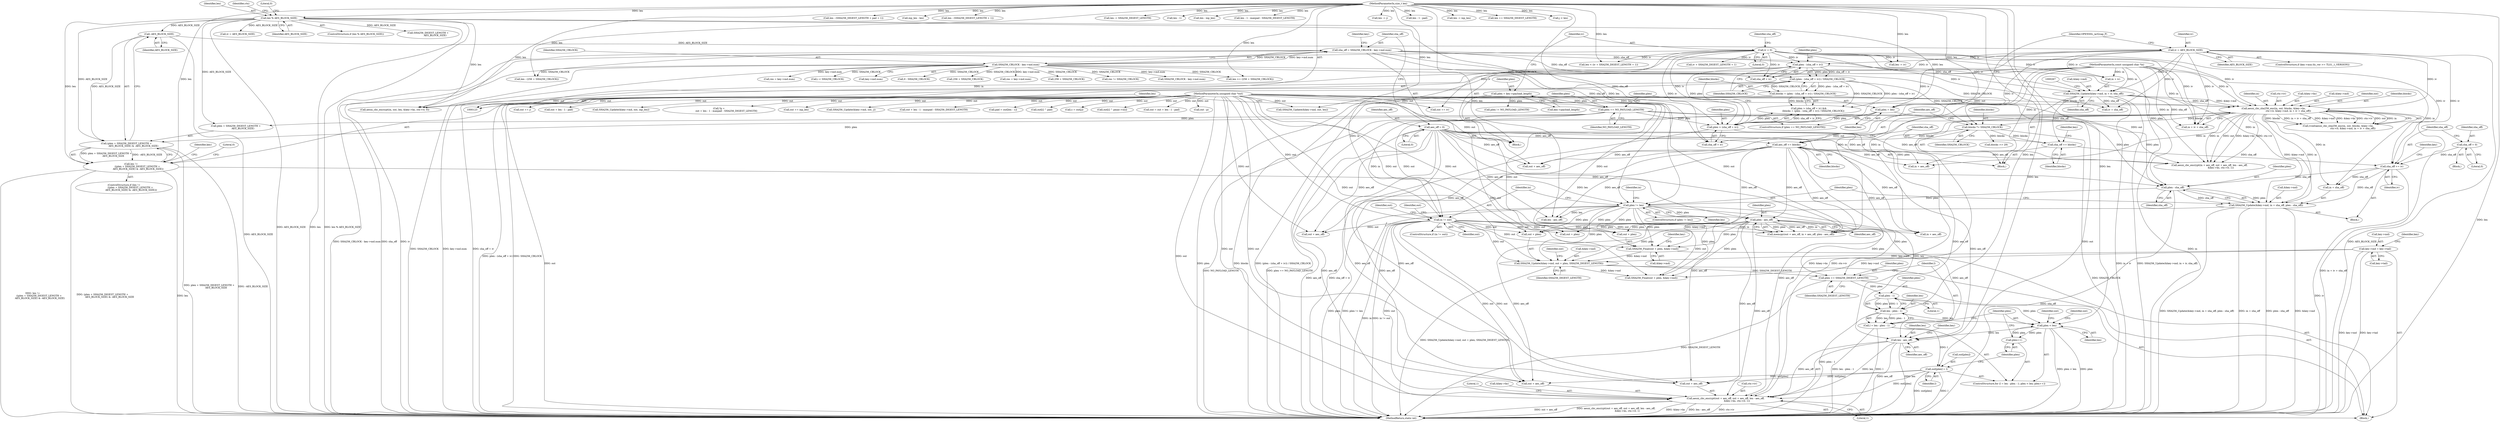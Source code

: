 digraph "0_openssl_68595c0c2886e7942a14f98c17a55a88afb6c292_0@API" {
"1000422" [label="(Call,aesni_cbc_encrypt(out + aes_off, out + aes_off, len - aes_off,\n                              &key->ks, ctx->iv, 1))"];
"1000417" [label="(Call,out[plen] = l)"];
"1000405" [label="(Call,l = len - plen - 1)"];
"1000407" [label="(Call,len - plen - 1)"];
"1000351" [label="(Call,plen != len)"];
"1000347" [label="(Call,plen - sha_off)"];
"1000250" [label="(Call,plen - (sha_off + iv))"];
"1000242" [label="(Call,plen > (sha_off + iv))"];
"1000183" [label="(Call,plen = len)"];
"1000169" [label="(Call,len % AES_BLOCK_SIZE)"];
"1000127" [label="(MethodParameterIn,size_t len)"];
"1000180" [label="(Call,plen == NO_PAYLOAD_LENGTH)"];
"1000136" [label="(Call,plen = key->payload_length)"];
"1000154" [label="(Call,sha_off = SHA256_CBLOCK - key->md.num)"];
"1000156" [label="(Call,SHA256_CBLOCK - key->md.num)"];
"1000209" [label="(Call,iv = AES_BLOCK_SIZE)"];
"1000196" [label="(Call,-AES_BLOCK_SIZE)"];
"1000142" [label="(Call,iv = 0)"];
"1000336" [label="(Call,sha_off += iv)"];
"1000333" [label="(Call,sha_off = 0)"];
"1000294" [label="(Call,sha_off += blocks)"];
"1000288" [label="(Call,blocks *= SHA256_CBLOCK)"];
"1000249" [label="(Call,(plen - (sha_off + iv)) / SHA256_CBLOCK)"];
"1000268" [label="(Call,aesni_cbc_sha256_enc(in, out, blocks, &key->ks,\n                                       ctx->iv, &key->md, in + iv + sha_off))"];
"1000126" [label="(MethodParameterIn,const unsigned char *in)"];
"1000125" [label="(MethodParameterIn,unsigned char *out)"];
"1000247" [label="(Call,blocks = (plen - (sha_off + iv)) / SHA256_CBLOCK)"];
"1000257" [label="(Call,SHA256_Update(&key->md, in + iv, sha_off))"];
"1000188" [label="(Call,len !=\n                 ((plen + SHA256_DIGEST_LENGTH +\n                   AES_BLOCK_SIZE) & -AES_BLOCK_SIZE))"];
"1000190" [label="(Call,(plen + SHA256_DIGEST_LENGTH +\n                   AES_BLOCK_SIZE) & -AES_BLOCK_SIZE)"];
"1000409" [label="(Call,plen - 1)"];
"1000401" [label="(Call,plen += SHA256_DIGEST_LENGTH)"];
"1000384" [label="(Call,SHA256_Update(&key->md, out + plen, SHA256_DIGEST_LENGTH))"];
"1000369" [label="(Call,SHA256_Final(out + plen, &key->md))"];
"1000356" [label="(Call,in != out)"];
"1000366" [label="(Call,plen - aes_off)"];
"1000291" [label="(Call,aes_off += blocks)"];
"1000150" [label="(Call,aes_off = 0)"];
"1000339" [label="(Call,SHA256_Update(&key->md, in + sha_off, plen - sha_off))"];
"1000377" [label="(Call,key->md = key->tail)"];
"1000429" [label="(Call,len - aes_off)"];
"1000412" [label="(Call,plen < len)"];
"1000415" [label="(Call,plen++)"];
"1000410" [label="(Identifier,plen)"];
"1000691" [label="(Call,len >= (256 + SHA256_CBLOCK))"];
"1000188" [label="(Call,len !=\n                 ((plen + SHA256_DIGEST_LENGTH +\n                   AES_BLOCK_SIZE) & -AES_BLOCK_SIZE))"];
"1000421" [label="(Identifier,l)"];
"1000393" [label="(Call,SHA256_Final(out + plen, &key->md))"];
"1000354" [label="(Block,)"];
"1000724" [label="(Call,out += j)"];
"1000303" [label="(Call,blocks >> 29)"];
"1000439" [label="(Literal,1)"];
"1000183" [label="(Call,plen = len)"];
"1000266" [label="(Call,(void)aesni_cbc_sha256_enc(in, out, blocks, &key->ks,\n                                       ctx->iv, &key->md, in + iv + sha_off))"];
"1000373" [label="(Call,&key->md)"];
"1000262" [label="(Call,in + iv)"];
"1000371" [label="(Identifier,out)"];
"1000693" [label="(Call,256 + SHA256_CBLOCK)"];
"1000205" [label="(Identifier,key)"];
"1000381" [label="(Call,key->tail)"];
"1000291" [label="(Call,aes_off += blocks)"];
"1000347" [label="(Call,plen - sha_off)"];
"1000634" [label="(Call,len - (SHA256_DIGEST_LENGTH + pad + 1))"];
"1000125" [label="(MethodParameterIn,unsigned char *out)"];
"1000285" [label="(Call,iv + sha_off)"];
"1000369" [label="(Call,SHA256_Final(out + plen, &key->md))"];
"1000443" [label="(Call,in + aes_off)"];
"1000199" [label="(Literal,0)"];
"1000446" [label="(Call,out + aes_off)"];
"1001943" [label="(Literal,1)"];
"1000426" [label="(Call,out + aes_off)"];
"1000257" [label="(Call,SHA256_Update(&key->md, in + iv, sha_off))"];
"1000646" [label="(Call,inp_len - len)"];
"1000432" [label="(Call,&key->ks)"];
"1000300" [label="(Identifier,key)"];
"1000270" [label="(Identifier,out)"];
"1001887" [label="(Call,out + len - 1 - pad)"];
"1000128" [label="(Block,)"];
"1000595" [label="(Call,len - (SHA256_DIGEST_LENGTH + 1))"];
"1000350" [label="(ControlStructure,if (plen != len))"];
"1000363" [label="(Call,in + aes_off)"];
"1000290" [label="(Identifier,SHA256_CBLOCK)"];
"1000271" [label="(Identifier,blocks)"];
"1000211" [label="(Identifier,AES_BLOCK_SIZE)"];
"1000256" [label="(Block,)"];
"1000407" [label="(Call,len - plen - 1)"];
"1000413" [label="(Identifier,plen)"];
"1000143" [label="(Identifier,iv)"];
"1000250" [label="(Call,plen - (sha_off + iv))"];
"1000406" [label="(Identifier,l)"];
"1000431" [label="(Identifier,aes_off)"];
"1000565" [label="(Call,iv + SHA256_DIGEST_LENGTH + 1)"];
"1000352" [label="(Identifier,plen)"];
"1000356" [label="(Call,in != out)"];
"1000355" [label="(ControlStructure,if (in != out))"];
"1000573" [label="(Call,SHA256_Update(&key->md, out, inp_len))"];
"1000293" [label="(Identifier,blocks)"];
"1000563" [label="(Call,len < (iv + SHA256_DIGEST_LENGTH + 1))"];
"1000258" [label="(Call,&key->md)"];
"1000368" [label="(Identifier,aes_off)"];
"1000687" [label="(Call,len -= SHA256_DIGEST_LENGTH)"];
"1000412" [label="(Call,plen < len)"];
"1000180" [label="(Call,plen == NO_PAYLOAD_LENGTH)"];
"1000292" [label="(Identifier,aes_off)"];
"1000127" [label="(MethodParameterIn,size_t len)"];
"1000269" [label="(Identifier,in)"];
"1000241" [label="(Call,plen > (sha_off + iv) &&\n            (blocks = (plen - (sha_off + iv)) / SHA256_CBLOCK))"];
"1000534" [label="(Call,iv = AES_BLOCK_SIZE)"];
"1000415" [label="(Call,plen++)"];
"1000590" [label="(Call,len - 1)"];
"1000377" [label="(Call,key->md = key->tail)"];
"1000151" [label="(Identifier,aes_off)"];
"1000255" [label="(Identifier,SHA256_CBLOCK)"];
"1000335" [label="(Literal,0)"];
"1000404" [label="(ControlStructure,for (l = len - plen - 1; plen < len; plen++))"];
"1000333" [label="(Call,sha_off = 0)"];
"1000359" [label="(Call,memcpy(out + aes_off, in + aes_off, plen - aes_off))"];
"1000419" [label="(Identifier,out)"];
"1000348" [label="(Identifier,plen)"];
"1000384" [label="(Call,SHA256_Update(&key->md, out + plen, SHA256_DIGEST_LENGTH))"];
"1000493" [label="(Call,plen != NO_PAYLOAD_LENGTH)"];
"1000710" [label="(Call,SHA256_CBLOCK - key->md.num)"];
"1000289" [label="(Identifier,blocks)"];
"1000181" [label="(Identifier,plen)"];
"1000387" [label="(Identifier,key)"];
"1000185" [label="(Identifier,len)"];
"1000249" [label="(Call,(plen - (sha_off + iv)) / SHA256_CBLOCK)"];
"1000137" [label="(Identifier,plen)"];
"1000370" [label="(Call,out + plen)"];
"1001663" [label="(Call,len - inp_len)"];
"1000276" [label="(Call,ctx->iv)"];
"1000429" [label="(Call,len - aes_off)"];
"1001739" [label="(Call,len - 1 - maxpad - SHA256_DIGEST_LENGTH)"];
"1000294" [label="(Call,sha_off += blocks)"];
"1000165" [label="(Identifier,key)"];
"1000171" [label="(Identifier,AES_BLOCK_SIZE)"];
"1001735" [label="(Call,*p =\n                    out + len - 1 - maxpad - SHA256_DIGEST_LENGTH)"];
"1000395" [label="(Identifier,out)"];
"1000366" [label="(Call,plen - aes_off)"];
"1000580" [label="(Call,out += iv)"];
"1000361" [label="(Identifier,out)"];
"1000417" [label="(Call,out[plen] = l)"];
"1000394" [label="(Call,out + plen)"];
"1000342" [label="(Identifier,key)"];
"1000243" [label="(Identifier,plen)"];
"1000288" [label="(Call,blocks *= SHA256_CBLOCK)"];
"1001727" [label="(Call,out += inp_len)"];
"1000147" [label="(Identifier,sha_off)"];
"1000216" [label="(Identifier,OPENSSL_ia32cap_P)"];
"1000242" [label="(Call,plen > (sha_off + iv))"];
"1000244" [label="(Call,sha_off + iv)"];
"1000401" [label="(Call,plen += SHA256_DIGEST_LENGTH)"];
"1000168" [label="(ControlStructure,if (len % AES_BLOCK_SIZE))"];
"1000583" [label="(Call,len -= iv)"];
"1000853" [label="(Call,res = key->md.num)"];
"1000402" [label="(Identifier,plen)"];
"1000430" [label="(Identifier,len)"];
"1000349" [label="(Identifier,sha_off)"];
"1000423" [label="(Call,out + aes_off)"];
"1000411" [label="(Literal,1)"];
"1000444" [label="(Identifier,in)"];
"1000248" [label="(Identifier,blocks)"];
"1000170" [label="(Identifier,len)"];
"1000190" [label="(Call,(plen + SHA256_DIGEST_LENGTH +\n                   AES_BLOCK_SIZE) & -AES_BLOCK_SIZE)"];
"1001099" [label="(Call,i < SHA256_CBLOCK)"];
"1000158" [label="(Call,key->md.num)"];
"1001935" [label="(Call,SHA256_Update(&key->md, out, len))"];
"1000144" [label="(Literal,0)"];
"1000353" [label="(Identifier,len)"];
"1000449" [label="(Call,len - aes_off)"];
"1000193" [label="(Call,SHA256_DIGEST_LENGTH +\n                   AES_BLOCK_SIZE)"];
"1000416" [label="(Identifier,plen)"];
"1000178" [label="(Block,)"];
"1000389" [label="(Call,out + plen)"];
"1000727" [label="(Call,len -= j)"];
"1000705" [label="(Call,0 - SHA256_CBLOCK)"];
"1000138" [label="(Call,key->payload_length)"];
"1000272" [label="(Call,&key->ks)"];
"1000142" [label="(Call,iv = 0)"];
"1000717" [label="(Call,SHA256_Update(&key->md, out, j))"];
"1000340" [label="(Call,&key->md)"];
"1000379" [label="(Identifier,key)"];
"1000295" [label="(Identifier,sha_off)"];
"1001737" [label="(Call,out + len - 1 - maxpad - SHA256_DIGEST_LENGTH)"];
"1000169" [label="(Call,len % AES_BLOCK_SIZE)"];
"1000251" [label="(Identifier,plen)"];
"1000360" [label="(Call,out + aes_off)"];
"1000702" [label="(Call,256 + SHA256_CBLOCK)"];
"1000700" [label="(Call,len - (256 + SHA256_CBLOCK))"];
"1000408" [label="(Identifier,len)"];
"1000176" [label="(Identifier,ctx)"];
"1001889" [label="(Call,len - 1 - pad)"];
"1000918" [label="(Call,res != SHA256_CBLOCK)"];
"1000586" [label="(Call,pad = out[len - 1])"];
"1001944" [label="(MethodReturn,static int)"];
"1000210" [label="(Identifier,iv)"];
"1000283" [label="(Call,in + iv + sha_off)"];
"1001909" [label="(Call,out[i] ^ pad)"];
"1001730" [label="(Call,len -= inp_len)"];
"1001625" [label="(Call,res = key->md.num)"];
"1000150" [label="(Call,aes_off = 0)"];
"1001622" [label="(Call,len += SHA256_DIGEST_LENGTH)"];
"1000201" [label="(ControlStructure,if (key->aux.tls_ver >= TLS1_1_VERSION))"];
"1000268" [label="(Call,aesni_cbc_sha256_enc(in, out, blocks, &key->ks,\n                                       ctx->iv, &key->md, in + iv + sha_off))"];
"1000296" [label="(Identifier,blocks)"];
"1000265" [label="(Identifier,sha_off)"];
"1000357" [label="(Identifier,in)"];
"1000197" [label="(Identifier,AES_BLOCK_SIZE)"];
"1000870" [label="(Call,c = out[j])"];
"1000209" [label="(Call,iv = AES_BLOCK_SIZE)"];
"1000157" [label="(Identifier,SHA256_CBLOCK)"];
"1000442" [label="(Call,aesni_cbc_encrypt(in + aes_off, out + aes_off, len - aes_off,\n                              &key->ks, ctx->iv, 1))"];
"1000358" [label="(Identifier,out)"];
"1000414" [label="(Identifier,len)"];
"1000337" [label="(Identifier,sha_off)"];
"1000334" [label="(Identifier,sha_off)"];
"1000136" [label="(Call,plen = key->payload_length)"];
"1000863" [label="(Call,j < len)"];
"1000155" [label="(Identifier,sha_off)"];
"1000385" [label="(Call,&key->md)"];
"1000252" [label="(Call,sha_off + iv)"];
"1000187" [label="(ControlStructure,if (len !=\n                 ((plen + SHA256_DIGEST_LENGTH +\n                   AES_BLOCK_SIZE) & -AES_BLOCK_SIZE)))"];
"1000422" [label="(Call,aesni_cbc_encrypt(out + aes_off, out + aes_off, len - aes_off,\n                              &key->ks, ctx->iv, 1))"];
"1000126" [label="(MethodParameterIn,const unsigned char *in)"];
"1000378" [label="(Call,key->md)"];
"1000367" [label="(Identifier,plen)"];
"1000184" [label="(Identifier,plen)"];
"1000553" [label="(Call,out[i] ^ pmac->c[i])"];
"1000344" [label="(Call,in + sha_off)"];
"1000480" [label="(Call,aesni_cbc_encrypt(in, out, len, &key->ks, ctx->iv, 0))"];
"1000403" [label="(Identifier,SHA256_DIGEST_LENGTH)"];
"1000336" [label="(Call,sha_off += iv)"];
"1000196" [label="(Call,-AES_BLOCK_SIZE)"];
"1001885" [label="(Call,out = out + len - 1 - pad)"];
"1000152" [label="(Literal,0)"];
"1000418" [label="(Call,out[plen])"];
"1000189" [label="(Identifier,len)"];
"1000409" [label="(Call,plen - 1)"];
"1001749" [label="(Call,out - p)"];
"1000405" [label="(Call,l = len - plen - 1)"];
"1000247" [label="(Call,blocks = (plen - (sha_off + iv)) / SHA256_CBLOCK)"];
"1000173" [label="(Literal,0)"];
"1000182" [label="(Identifier,NO_PAYLOAD_LENGTH)"];
"1000156" [label="(Call,SHA256_CBLOCK - key->md.num)"];
"1000332" [label="(Block,)"];
"1000279" [label="(Call,&key->md)"];
"1000392" [label="(Identifier,SHA256_DIGEST_LENGTH)"];
"1000436" [label="(Call,ctx->iv)"];
"1000179" [label="(ControlStructure,if (plen == NO_PAYLOAD_LENGTH))"];
"1000191" [label="(Call,plen + SHA256_DIGEST_LENGTH +\n                   AES_BLOCK_SIZE)"];
"1000424" [label="(Identifier,out)"];
"1000339" [label="(Call,SHA256_Update(&key->md, in + sha_off, plen - sha_off))"];
"1000338" [label="(Identifier,iv)"];
"1000434" [label="(Identifier,key)"];
"1000154" [label="(Call,sha_off = SHA256_CBLOCK - key->md.num)"];
"1000351" [label="(Call,plen != len)"];
"1000422" -> "1000354"  [label="AST: "];
"1000422" -> "1000439"  [label="CFG: "];
"1000423" -> "1000422"  [label="AST: "];
"1000426" -> "1000422"  [label="AST: "];
"1000429" -> "1000422"  [label="AST: "];
"1000432" -> "1000422"  [label="AST: "];
"1000436" -> "1000422"  [label="AST: "];
"1000439" -> "1000422"  [label="AST: "];
"1001943" -> "1000422"  [label="CFG: "];
"1000422" -> "1001944"  [label="DDG: ctx->iv"];
"1000422" -> "1001944"  [label="DDG: out + aes_off"];
"1000422" -> "1001944"  [label="DDG: aesni_cbc_encrypt(out + aes_off, out + aes_off, len - aes_off,\n                              &key->ks, ctx->iv, 1)"];
"1000422" -> "1001944"  [label="DDG: &key->ks"];
"1000422" -> "1001944"  [label="DDG: len - aes_off"];
"1000417" -> "1000422"  [label="DDG: out[plen]"];
"1000125" -> "1000422"  [label="DDG: out"];
"1000356" -> "1000422"  [label="DDG: out"];
"1000291" -> "1000422"  [label="DDG: aes_off"];
"1000150" -> "1000422"  [label="DDG: aes_off"];
"1000366" -> "1000422"  [label="DDG: aes_off"];
"1000429" -> "1000422"  [label="DDG: len"];
"1000429" -> "1000422"  [label="DDG: aes_off"];
"1000268" -> "1000422"  [label="DDG: &key->ks"];
"1000268" -> "1000422"  [label="DDG: ctx->iv"];
"1000417" -> "1000404"  [label="AST: "];
"1000417" -> "1000421"  [label="CFG: "];
"1000418" -> "1000417"  [label="AST: "];
"1000421" -> "1000417"  [label="AST: "];
"1000416" -> "1000417"  [label="CFG: "];
"1000417" -> "1001944"  [label="DDG: out[plen]"];
"1000417" -> "1001944"  [label="DDG: l"];
"1000405" -> "1000417"  [label="DDG: l"];
"1000125" -> "1000417"  [label="DDG: out"];
"1000417" -> "1000423"  [label="DDG: out[plen]"];
"1000417" -> "1000426"  [label="DDG: out[plen]"];
"1000405" -> "1000404"  [label="AST: "];
"1000405" -> "1000407"  [label="CFG: "];
"1000406" -> "1000405"  [label="AST: "];
"1000407" -> "1000405"  [label="AST: "];
"1000413" -> "1000405"  [label="CFG: "];
"1000405" -> "1001944"  [label="DDG: len - plen - 1"];
"1000405" -> "1001944"  [label="DDG: l"];
"1000407" -> "1000405"  [label="DDG: len"];
"1000407" -> "1000405"  [label="DDG: plen - 1"];
"1000407" -> "1000409"  [label="CFG: "];
"1000408" -> "1000407"  [label="AST: "];
"1000409" -> "1000407"  [label="AST: "];
"1000407" -> "1001944"  [label="DDG: plen - 1"];
"1000351" -> "1000407"  [label="DDG: len"];
"1000127" -> "1000407"  [label="DDG: len"];
"1000409" -> "1000407"  [label="DDG: plen"];
"1000409" -> "1000407"  [label="DDG: 1"];
"1000407" -> "1000412"  [label="DDG: len"];
"1000351" -> "1000350"  [label="AST: "];
"1000351" -> "1000353"  [label="CFG: "];
"1000352" -> "1000351"  [label="AST: "];
"1000353" -> "1000351"  [label="AST: "];
"1000357" -> "1000351"  [label="CFG: "];
"1000444" -> "1000351"  [label="CFG: "];
"1000351" -> "1001944"  [label="DDG: plen != len"];
"1000351" -> "1001944"  [label="DDG: plen"];
"1000347" -> "1000351"  [label="DDG: plen"];
"1000188" -> "1000351"  [label="DDG: len"];
"1000127" -> "1000351"  [label="DDG: len"];
"1000169" -> "1000351"  [label="DDG: len"];
"1000351" -> "1000366"  [label="DDG: plen"];
"1000351" -> "1000369"  [label="DDG: plen"];
"1000351" -> "1000370"  [label="DDG: plen"];
"1000351" -> "1000384"  [label="DDG: plen"];
"1000351" -> "1000389"  [label="DDG: plen"];
"1000351" -> "1000393"  [label="DDG: plen"];
"1000351" -> "1000394"  [label="DDG: plen"];
"1000351" -> "1000401"  [label="DDG: plen"];
"1000351" -> "1000449"  [label="DDG: len"];
"1000347" -> "1000339"  [label="AST: "];
"1000347" -> "1000349"  [label="CFG: "];
"1000348" -> "1000347"  [label="AST: "];
"1000349" -> "1000347"  [label="AST: "];
"1000339" -> "1000347"  [label="CFG: "];
"1000347" -> "1001944"  [label="DDG: sha_off"];
"1000347" -> "1000339"  [label="DDG: plen"];
"1000347" -> "1000339"  [label="DDG: sha_off"];
"1000250" -> "1000347"  [label="DDG: plen"];
"1000183" -> "1000347"  [label="DDG: plen"];
"1000242" -> "1000347"  [label="DDG: plen"];
"1000180" -> "1000347"  [label="DDG: plen"];
"1000336" -> "1000347"  [label="DDG: sha_off"];
"1000250" -> "1000249"  [label="AST: "];
"1000250" -> "1000252"  [label="CFG: "];
"1000251" -> "1000250"  [label="AST: "];
"1000252" -> "1000250"  [label="AST: "];
"1000255" -> "1000250"  [label="CFG: "];
"1000250" -> "1001944"  [label="DDG: sha_off + iv"];
"1000250" -> "1000249"  [label="DDG: plen"];
"1000250" -> "1000249"  [label="DDG: sha_off + iv"];
"1000242" -> "1000250"  [label="DDG: plen"];
"1000154" -> "1000250"  [label="DDG: sha_off"];
"1000209" -> "1000250"  [label="DDG: iv"];
"1000142" -> "1000250"  [label="DDG: iv"];
"1000242" -> "1000241"  [label="AST: "];
"1000242" -> "1000244"  [label="CFG: "];
"1000243" -> "1000242"  [label="AST: "];
"1000244" -> "1000242"  [label="AST: "];
"1000248" -> "1000242"  [label="CFG: "];
"1000241" -> "1000242"  [label="CFG: "];
"1000242" -> "1001944"  [label="DDG: sha_off + iv"];
"1000242" -> "1000241"  [label="DDG: plen"];
"1000242" -> "1000241"  [label="DDG: sha_off + iv"];
"1000183" -> "1000242"  [label="DDG: plen"];
"1000180" -> "1000242"  [label="DDG: plen"];
"1000154" -> "1000242"  [label="DDG: sha_off"];
"1000209" -> "1000242"  [label="DDG: iv"];
"1000142" -> "1000242"  [label="DDG: iv"];
"1000183" -> "1000179"  [label="AST: "];
"1000183" -> "1000185"  [label="CFG: "];
"1000184" -> "1000183"  [label="AST: "];
"1000185" -> "1000183"  [label="AST: "];
"1000216" -> "1000183"  [label="CFG: "];
"1000169" -> "1000183"  [label="DDG: len"];
"1000127" -> "1000183"  [label="DDG: len"];
"1000169" -> "1000168"  [label="AST: "];
"1000169" -> "1000171"  [label="CFG: "];
"1000170" -> "1000169"  [label="AST: "];
"1000171" -> "1000169"  [label="AST: "];
"1000173" -> "1000169"  [label="CFG: "];
"1000176" -> "1000169"  [label="CFG: "];
"1000169" -> "1001944"  [label="DDG: len % AES_BLOCK_SIZE"];
"1000169" -> "1001944"  [label="DDG: AES_BLOCK_SIZE"];
"1000169" -> "1001944"  [label="DDG: len"];
"1000127" -> "1000169"  [label="DDG: len"];
"1000169" -> "1000188"  [label="DDG: len"];
"1000169" -> "1000190"  [label="DDG: AES_BLOCK_SIZE"];
"1000169" -> "1000191"  [label="DDG: AES_BLOCK_SIZE"];
"1000169" -> "1000193"  [label="DDG: AES_BLOCK_SIZE"];
"1000169" -> "1000196"  [label="DDG: AES_BLOCK_SIZE"];
"1000169" -> "1000480"  [label="DDG: len"];
"1000169" -> "1000534"  [label="DDG: AES_BLOCK_SIZE"];
"1000127" -> "1000123"  [label="AST: "];
"1000127" -> "1001944"  [label="DDG: len"];
"1000127" -> "1000188"  [label="DDG: len"];
"1000127" -> "1000412"  [label="DDG: len"];
"1000127" -> "1000429"  [label="DDG: len"];
"1000127" -> "1000449"  [label="DDG: len"];
"1000127" -> "1000480"  [label="DDG: len"];
"1000127" -> "1000563"  [label="DDG: len"];
"1000127" -> "1000583"  [label="DDG: len"];
"1000127" -> "1000590"  [label="DDG: len"];
"1000127" -> "1000595"  [label="DDG: len"];
"1000127" -> "1000634"  [label="DDG: len"];
"1000127" -> "1000646"  [label="DDG: len"];
"1000127" -> "1000687"  [label="DDG: len"];
"1000127" -> "1000691"  [label="DDG: len"];
"1000127" -> "1000700"  [label="DDG: len"];
"1000127" -> "1000727"  [label="DDG: len"];
"1000127" -> "1000863"  [label="DDG: len"];
"1000127" -> "1001622"  [label="DDG: len"];
"1000127" -> "1001663"  [label="DDG: len"];
"1000127" -> "1001730"  [label="DDG: len"];
"1000127" -> "1001739"  [label="DDG: len"];
"1000127" -> "1001889"  [label="DDG: len"];
"1000127" -> "1001935"  [label="DDG: len"];
"1000180" -> "1000179"  [label="AST: "];
"1000180" -> "1000182"  [label="CFG: "];
"1000181" -> "1000180"  [label="AST: "];
"1000182" -> "1000180"  [label="AST: "];
"1000184" -> "1000180"  [label="CFG: "];
"1000189" -> "1000180"  [label="CFG: "];
"1000180" -> "1001944"  [label="DDG: NO_PAYLOAD_LENGTH"];
"1000180" -> "1001944"  [label="DDG: plen == NO_PAYLOAD_LENGTH"];
"1000136" -> "1000180"  [label="DDG: plen"];
"1000180" -> "1000190"  [label="DDG: plen"];
"1000180" -> "1000191"  [label="DDG: plen"];
"1000136" -> "1000128"  [label="AST: "];
"1000136" -> "1000138"  [label="CFG: "];
"1000137" -> "1000136"  [label="AST: "];
"1000138" -> "1000136"  [label="AST: "];
"1000143" -> "1000136"  [label="CFG: "];
"1000136" -> "1001944"  [label="DDG: plen"];
"1000136" -> "1000493"  [label="DDG: plen"];
"1000154" -> "1000128"  [label="AST: "];
"1000154" -> "1000156"  [label="CFG: "];
"1000155" -> "1000154"  [label="AST: "];
"1000156" -> "1000154"  [label="AST: "];
"1000165" -> "1000154"  [label="CFG: "];
"1000154" -> "1001944"  [label="DDG: sha_off"];
"1000154" -> "1001944"  [label="DDG: SHA256_CBLOCK - key->md.num"];
"1000156" -> "1000154"  [label="DDG: SHA256_CBLOCK"];
"1000156" -> "1000154"  [label="DDG: key->md.num"];
"1000154" -> "1000244"  [label="DDG: sha_off"];
"1000154" -> "1000252"  [label="DDG: sha_off"];
"1000154" -> "1000257"  [label="DDG: sha_off"];
"1000156" -> "1000158"  [label="CFG: "];
"1000157" -> "1000156"  [label="AST: "];
"1000158" -> "1000156"  [label="AST: "];
"1000156" -> "1001944"  [label="DDG: SHA256_CBLOCK"];
"1000156" -> "1001944"  [label="DDG: key->md.num"];
"1000156" -> "1000249"  [label="DDG: SHA256_CBLOCK"];
"1000156" -> "1000288"  [label="DDG: SHA256_CBLOCK"];
"1000156" -> "1000691"  [label="DDG: SHA256_CBLOCK"];
"1000156" -> "1000693"  [label="DDG: SHA256_CBLOCK"];
"1000156" -> "1000700"  [label="DDG: SHA256_CBLOCK"];
"1000156" -> "1000702"  [label="DDG: SHA256_CBLOCK"];
"1000156" -> "1000705"  [label="DDG: SHA256_CBLOCK"];
"1000156" -> "1000710"  [label="DDG: key->md.num"];
"1000156" -> "1000853"  [label="DDG: key->md.num"];
"1000156" -> "1000918"  [label="DDG: SHA256_CBLOCK"];
"1000156" -> "1001099"  [label="DDG: SHA256_CBLOCK"];
"1000156" -> "1001625"  [label="DDG: key->md.num"];
"1000209" -> "1000201"  [label="AST: "];
"1000209" -> "1000211"  [label="CFG: "];
"1000210" -> "1000209"  [label="AST: "];
"1000211" -> "1000209"  [label="AST: "];
"1000216" -> "1000209"  [label="CFG: "];
"1000209" -> "1001944"  [label="DDG: AES_BLOCK_SIZE"];
"1000196" -> "1000209"  [label="DDG: AES_BLOCK_SIZE"];
"1000209" -> "1000244"  [label="DDG: iv"];
"1000209" -> "1000252"  [label="DDG: iv"];
"1000209" -> "1000257"  [label="DDG: iv"];
"1000209" -> "1000262"  [label="DDG: iv"];
"1000209" -> "1000268"  [label="DDG: iv"];
"1000209" -> "1000283"  [label="DDG: iv"];
"1000209" -> "1000285"  [label="DDG: iv"];
"1000209" -> "1000336"  [label="DDG: iv"];
"1000196" -> "1000190"  [label="AST: "];
"1000196" -> "1000197"  [label="CFG: "];
"1000197" -> "1000196"  [label="AST: "];
"1000190" -> "1000196"  [label="CFG: "];
"1000196" -> "1001944"  [label="DDG: AES_BLOCK_SIZE"];
"1000196" -> "1000190"  [label="DDG: AES_BLOCK_SIZE"];
"1000142" -> "1000128"  [label="AST: "];
"1000142" -> "1000144"  [label="CFG: "];
"1000143" -> "1000142"  [label="AST: "];
"1000144" -> "1000142"  [label="AST: "];
"1000147" -> "1000142"  [label="CFG: "];
"1000142" -> "1001944"  [label="DDG: iv"];
"1000142" -> "1000244"  [label="DDG: iv"];
"1000142" -> "1000252"  [label="DDG: iv"];
"1000142" -> "1000257"  [label="DDG: iv"];
"1000142" -> "1000262"  [label="DDG: iv"];
"1000142" -> "1000268"  [label="DDG: iv"];
"1000142" -> "1000283"  [label="DDG: iv"];
"1000142" -> "1000285"  [label="DDG: iv"];
"1000142" -> "1000336"  [label="DDG: iv"];
"1000142" -> "1000563"  [label="DDG: iv"];
"1000142" -> "1000565"  [label="DDG: iv"];
"1000142" -> "1000580"  [label="DDG: iv"];
"1000142" -> "1000583"  [label="DDG: iv"];
"1000336" -> "1000178"  [label="AST: "];
"1000336" -> "1000338"  [label="CFG: "];
"1000337" -> "1000336"  [label="AST: "];
"1000338" -> "1000336"  [label="AST: "];
"1000342" -> "1000336"  [label="CFG: "];
"1000336" -> "1001944"  [label="DDG: iv"];
"1000333" -> "1000336"  [label="DDG: sha_off"];
"1000294" -> "1000336"  [label="DDG: sha_off"];
"1000336" -> "1000339"  [label="DDG: sha_off"];
"1000336" -> "1000344"  [label="DDG: sha_off"];
"1000333" -> "1000332"  [label="AST: "];
"1000333" -> "1000335"  [label="CFG: "];
"1000334" -> "1000333"  [label="AST: "];
"1000335" -> "1000333"  [label="AST: "];
"1000337" -> "1000333"  [label="CFG: "];
"1000294" -> "1000256"  [label="AST: "];
"1000294" -> "1000296"  [label="CFG: "];
"1000295" -> "1000294"  [label="AST: "];
"1000296" -> "1000294"  [label="AST: "];
"1000300" -> "1000294"  [label="CFG: "];
"1000288" -> "1000294"  [label="DDG: blocks"];
"1000257" -> "1000294"  [label="DDG: sha_off"];
"1000288" -> "1000256"  [label="AST: "];
"1000288" -> "1000290"  [label="CFG: "];
"1000289" -> "1000288"  [label="AST: "];
"1000290" -> "1000288"  [label="AST: "];
"1000292" -> "1000288"  [label="CFG: "];
"1000288" -> "1001944"  [label="DDG: SHA256_CBLOCK"];
"1000249" -> "1000288"  [label="DDG: SHA256_CBLOCK"];
"1000268" -> "1000288"  [label="DDG: blocks"];
"1000288" -> "1000291"  [label="DDG: blocks"];
"1000288" -> "1000303"  [label="DDG: blocks"];
"1000249" -> "1000247"  [label="AST: "];
"1000249" -> "1000255"  [label="CFG: "];
"1000255" -> "1000249"  [label="AST: "];
"1000247" -> "1000249"  [label="CFG: "];
"1000249" -> "1001944"  [label="DDG: SHA256_CBLOCK"];
"1000249" -> "1001944"  [label="DDG: plen - (sha_off + iv)"];
"1000249" -> "1000241"  [label="DDG: plen - (sha_off + iv)"];
"1000249" -> "1000241"  [label="DDG: SHA256_CBLOCK"];
"1000249" -> "1000247"  [label="DDG: plen - (sha_off + iv)"];
"1000249" -> "1000247"  [label="DDG: SHA256_CBLOCK"];
"1000268" -> "1000266"  [label="AST: "];
"1000268" -> "1000283"  [label="CFG: "];
"1000269" -> "1000268"  [label="AST: "];
"1000270" -> "1000268"  [label="AST: "];
"1000271" -> "1000268"  [label="AST: "];
"1000272" -> "1000268"  [label="AST: "];
"1000276" -> "1000268"  [label="AST: "];
"1000279" -> "1000268"  [label="AST: "];
"1000283" -> "1000268"  [label="AST: "];
"1000266" -> "1000268"  [label="CFG: "];
"1000268" -> "1001944"  [label="DDG: in + iv + sha_off"];
"1000268" -> "1000266"  [label="DDG: blocks"];
"1000268" -> "1000266"  [label="DDG: in + iv + sha_off"];
"1000268" -> "1000266"  [label="DDG: &key->md"];
"1000268" -> "1000266"  [label="DDG: &key->ks"];
"1000268" -> "1000266"  [label="DDG: ctx->iv"];
"1000268" -> "1000266"  [label="DDG: out"];
"1000268" -> "1000266"  [label="DDG: in"];
"1000126" -> "1000268"  [label="DDG: in"];
"1000125" -> "1000268"  [label="DDG: out"];
"1000247" -> "1000268"  [label="DDG: blocks"];
"1000257" -> "1000268"  [label="DDG: &key->md"];
"1000257" -> "1000268"  [label="DDG: sha_off"];
"1000268" -> "1000339"  [label="DDG: &key->md"];
"1000268" -> "1000339"  [label="DDG: in"];
"1000268" -> "1000344"  [label="DDG: in"];
"1000268" -> "1000356"  [label="DDG: in"];
"1000268" -> "1000356"  [label="DDG: out"];
"1000268" -> "1000442"  [label="DDG: in"];
"1000268" -> "1000442"  [label="DDG: out"];
"1000268" -> "1000442"  [label="DDG: &key->ks"];
"1000268" -> "1000442"  [label="DDG: ctx->iv"];
"1000268" -> "1000443"  [label="DDG: in"];
"1000268" -> "1000446"  [label="DDG: out"];
"1000126" -> "1000123"  [label="AST: "];
"1000126" -> "1001944"  [label="DDG: in"];
"1000126" -> "1000257"  [label="DDG: in"];
"1000126" -> "1000262"  [label="DDG: in"];
"1000126" -> "1000283"  [label="DDG: in"];
"1000126" -> "1000339"  [label="DDG: in"];
"1000126" -> "1000344"  [label="DDG: in"];
"1000126" -> "1000356"  [label="DDG: in"];
"1000126" -> "1000359"  [label="DDG: in"];
"1000126" -> "1000363"  [label="DDG: in"];
"1000126" -> "1000442"  [label="DDG: in"];
"1000126" -> "1000443"  [label="DDG: in"];
"1000126" -> "1000480"  [label="DDG: in"];
"1000125" -> "1000123"  [label="AST: "];
"1000125" -> "1001944"  [label="DDG: out"];
"1000125" -> "1000356"  [label="DDG: out"];
"1000125" -> "1000359"  [label="DDG: out"];
"1000125" -> "1000360"  [label="DDG: out"];
"1000125" -> "1000369"  [label="DDG: out"];
"1000125" -> "1000370"  [label="DDG: out"];
"1000125" -> "1000384"  [label="DDG: out"];
"1000125" -> "1000389"  [label="DDG: out"];
"1000125" -> "1000393"  [label="DDG: out"];
"1000125" -> "1000394"  [label="DDG: out"];
"1000125" -> "1000423"  [label="DDG: out"];
"1000125" -> "1000426"  [label="DDG: out"];
"1000125" -> "1000442"  [label="DDG: out"];
"1000125" -> "1000446"  [label="DDG: out"];
"1000125" -> "1000480"  [label="DDG: out"];
"1000125" -> "1000553"  [label="DDG: out"];
"1000125" -> "1000573"  [label="DDG: out"];
"1000125" -> "1000580"  [label="DDG: out"];
"1000125" -> "1000586"  [label="DDG: out"];
"1000125" -> "1000717"  [label="DDG: out"];
"1000125" -> "1000724"  [label="DDG: out"];
"1000125" -> "1000870"  [label="DDG: out"];
"1000125" -> "1001727"  [label="DDG: out"];
"1000125" -> "1001735"  [label="DDG: out"];
"1000125" -> "1001737"  [label="DDG: out"];
"1000125" -> "1001749"  [label="DDG: out"];
"1000125" -> "1001885"  [label="DDG: out"];
"1000125" -> "1001887"  [label="DDG: out"];
"1000125" -> "1001909"  [label="DDG: out"];
"1000125" -> "1001935"  [label="DDG: out"];
"1000247" -> "1000241"  [label="AST: "];
"1000248" -> "1000247"  [label="AST: "];
"1000241" -> "1000247"  [label="CFG: "];
"1000247" -> "1001944"  [label="DDG: blocks"];
"1000247" -> "1001944"  [label="DDG: (plen - (sha_off + iv)) / SHA256_CBLOCK"];
"1000247" -> "1000241"  [label="DDG: blocks"];
"1000257" -> "1000256"  [label="AST: "];
"1000257" -> "1000265"  [label="CFG: "];
"1000258" -> "1000257"  [label="AST: "];
"1000262" -> "1000257"  [label="AST: "];
"1000265" -> "1000257"  [label="AST: "];
"1000267" -> "1000257"  [label="CFG: "];
"1000257" -> "1001944"  [label="DDG: in + iv"];
"1000257" -> "1001944"  [label="DDG: SHA256_Update(&key->md, in + iv, sha_off)"];
"1000257" -> "1000283"  [label="DDG: sha_off"];
"1000257" -> "1000285"  [label="DDG: sha_off"];
"1000188" -> "1000187"  [label="AST: "];
"1000188" -> "1000190"  [label="CFG: "];
"1000189" -> "1000188"  [label="AST: "];
"1000190" -> "1000188"  [label="AST: "];
"1000199" -> "1000188"  [label="CFG: "];
"1000205" -> "1000188"  [label="CFG: "];
"1000188" -> "1001944"  [label="DDG: len !=\n                 ((plen + SHA256_DIGEST_LENGTH +\n                   AES_BLOCK_SIZE) & -AES_BLOCK_SIZE)"];
"1000188" -> "1001944"  [label="DDG: (plen + SHA256_DIGEST_LENGTH +\n                   AES_BLOCK_SIZE) & -AES_BLOCK_SIZE"];
"1000188" -> "1001944"  [label="DDG: len"];
"1000190" -> "1000188"  [label="DDG: plen + SHA256_DIGEST_LENGTH +\n                   AES_BLOCK_SIZE"];
"1000190" -> "1000188"  [label="DDG: -AES_BLOCK_SIZE"];
"1000191" -> "1000190"  [label="AST: "];
"1000190" -> "1001944"  [label="DDG: plen + SHA256_DIGEST_LENGTH +\n                   AES_BLOCK_SIZE"];
"1000190" -> "1001944"  [label="DDG: -AES_BLOCK_SIZE"];
"1000409" -> "1000411"  [label="CFG: "];
"1000410" -> "1000409"  [label="AST: "];
"1000411" -> "1000409"  [label="AST: "];
"1000401" -> "1000409"  [label="DDG: plen"];
"1000409" -> "1000412"  [label="DDG: plen"];
"1000401" -> "1000354"  [label="AST: "];
"1000401" -> "1000403"  [label="CFG: "];
"1000402" -> "1000401"  [label="AST: "];
"1000403" -> "1000401"  [label="AST: "];
"1000406" -> "1000401"  [label="CFG: "];
"1000401" -> "1001944"  [label="DDG: SHA256_DIGEST_LENGTH"];
"1000384" -> "1000401"  [label="DDG: SHA256_DIGEST_LENGTH"];
"1000366" -> "1000401"  [label="DDG: plen"];
"1000384" -> "1000354"  [label="AST: "];
"1000384" -> "1000392"  [label="CFG: "];
"1000385" -> "1000384"  [label="AST: "];
"1000389" -> "1000384"  [label="AST: "];
"1000392" -> "1000384"  [label="AST: "];
"1000395" -> "1000384"  [label="CFG: "];
"1000384" -> "1001944"  [label="DDG: SHA256_Update(&key->md, out + plen, SHA256_DIGEST_LENGTH)"];
"1000369" -> "1000384"  [label="DDG: &key->md"];
"1000377" -> "1000384"  [label="DDG: key->md"];
"1000356" -> "1000384"  [label="DDG: out"];
"1000366" -> "1000384"  [label="DDG: plen"];
"1000384" -> "1000393"  [label="DDG: &key->md"];
"1000369" -> "1000354"  [label="AST: "];
"1000369" -> "1000373"  [label="CFG: "];
"1000370" -> "1000369"  [label="AST: "];
"1000373" -> "1000369"  [label="AST: "];
"1000379" -> "1000369"  [label="CFG: "];
"1000356" -> "1000369"  [label="DDG: out"];
"1000366" -> "1000369"  [label="DDG: plen"];
"1000339" -> "1000369"  [label="DDG: &key->md"];
"1000356" -> "1000355"  [label="AST: "];
"1000356" -> "1000358"  [label="CFG: "];
"1000357" -> "1000356"  [label="AST: "];
"1000358" -> "1000356"  [label="AST: "];
"1000361" -> "1000356"  [label="CFG: "];
"1000371" -> "1000356"  [label="CFG: "];
"1000356" -> "1001944"  [label="DDG: in != out"];
"1000356" -> "1001944"  [label="DDG: in"];
"1000356" -> "1000359"  [label="DDG: out"];
"1000356" -> "1000359"  [label="DDG: in"];
"1000356" -> "1000360"  [label="DDG: out"];
"1000356" -> "1000363"  [label="DDG: in"];
"1000356" -> "1000370"  [label="DDG: out"];
"1000356" -> "1000389"  [label="DDG: out"];
"1000356" -> "1000393"  [label="DDG: out"];
"1000356" -> "1000394"  [label="DDG: out"];
"1000356" -> "1000423"  [label="DDG: out"];
"1000356" -> "1000426"  [label="DDG: out"];
"1000366" -> "1000359"  [label="AST: "];
"1000366" -> "1000368"  [label="CFG: "];
"1000367" -> "1000366"  [label="AST: "];
"1000368" -> "1000366"  [label="AST: "];
"1000359" -> "1000366"  [label="CFG: "];
"1000366" -> "1000359"  [label="DDG: plen"];
"1000366" -> "1000359"  [label="DDG: aes_off"];
"1000291" -> "1000366"  [label="DDG: aes_off"];
"1000150" -> "1000366"  [label="DDG: aes_off"];
"1000366" -> "1000370"  [label="DDG: plen"];
"1000366" -> "1000389"  [label="DDG: plen"];
"1000366" -> "1000393"  [label="DDG: plen"];
"1000366" -> "1000394"  [label="DDG: plen"];
"1000366" -> "1000423"  [label="DDG: aes_off"];
"1000366" -> "1000426"  [label="DDG: aes_off"];
"1000366" -> "1000429"  [label="DDG: aes_off"];
"1000291" -> "1000256"  [label="AST: "];
"1000291" -> "1000293"  [label="CFG: "];
"1000292" -> "1000291"  [label="AST: "];
"1000293" -> "1000291"  [label="AST: "];
"1000295" -> "1000291"  [label="CFG: "];
"1000150" -> "1000291"  [label="DDG: aes_off"];
"1000291" -> "1000359"  [label="DDG: aes_off"];
"1000291" -> "1000360"  [label="DDG: aes_off"];
"1000291" -> "1000363"  [label="DDG: aes_off"];
"1000291" -> "1000423"  [label="DDG: aes_off"];
"1000291" -> "1000426"  [label="DDG: aes_off"];
"1000291" -> "1000429"  [label="DDG: aes_off"];
"1000291" -> "1000442"  [label="DDG: aes_off"];
"1000291" -> "1000443"  [label="DDG: aes_off"];
"1000291" -> "1000446"  [label="DDG: aes_off"];
"1000291" -> "1000449"  [label="DDG: aes_off"];
"1000150" -> "1000128"  [label="AST: "];
"1000150" -> "1000152"  [label="CFG: "];
"1000151" -> "1000150"  [label="AST: "];
"1000152" -> "1000150"  [label="AST: "];
"1000155" -> "1000150"  [label="CFG: "];
"1000150" -> "1001944"  [label="DDG: aes_off"];
"1000150" -> "1000359"  [label="DDG: aes_off"];
"1000150" -> "1000360"  [label="DDG: aes_off"];
"1000150" -> "1000363"  [label="DDG: aes_off"];
"1000150" -> "1000423"  [label="DDG: aes_off"];
"1000150" -> "1000426"  [label="DDG: aes_off"];
"1000150" -> "1000429"  [label="DDG: aes_off"];
"1000150" -> "1000442"  [label="DDG: aes_off"];
"1000150" -> "1000443"  [label="DDG: aes_off"];
"1000150" -> "1000446"  [label="DDG: aes_off"];
"1000150" -> "1000449"  [label="DDG: aes_off"];
"1000339" -> "1000178"  [label="AST: "];
"1000340" -> "1000339"  [label="AST: "];
"1000344" -> "1000339"  [label="AST: "];
"1000352" -> "1000339"  [label="CFG: "];
"1000339" -> "1001944"  [label="DDG: SHA256_Update(&key->md, in + sha_off, plen - sha_off)"];
"1000339" -> "1001944"  [label="DDG: in + sha_off"];
"1000339" -> "1001944"  [label="DDG: plen - sha_off"];
"1000339" -> "1001944"  [label="DDG: &key->md"];
"1000377" -> "1000354"  [label="AST: "];
"1000377" -> "1000381"  [label="CFG: "];
"1000378" -> "1000377"  [label="AST: "];
"1000381" -> "1000377"  [label="AST: "];
"1000387" -> "1000377"  [label="CFG: "];
"1000377" -> "1001944"  [label="DDG: key->md"];
"1000377" -> "1001944"  [label="DDG: key->tail"];
"1000377" -> "1000393"  [label="DDG: key->md"];
"1000429" -> "1000431"  [label="CFG: "];
"1000430" -> "1000429"  [label="AST: "];
"1000431" -> "1000429"  [label="AST: "];
"1000434" -> "1000429"  [label="CFG: "];
"1000429" -> "1001944"  [label="DDG: aes_off"];
"1000429" -> "1001944"  [label="DDG: len"];
"1000412" -> "1000429"  [label="DDG: len"];
"1000412" -> "1000404"  [label="AST: "];
"1000412" -> "1000414"  [label="CFG: "];
"1000413" -> "1000412"  [label="AST: "];
"1000414" -> "1000412"  [label="AST: "];
"1000419" -> "1000412"  [label="CFG: "];
"1000424" -> "1000412"  [label="CFG: "];
"1000412" -> "1001944"  [label="DDG: plen < len"];
"1000412" -> "1001944"  [label="DDG: plen"];
"1000415" -> "1000412"  [label="DDG: plen"];
"1000412" -> "1000415"  [label="DDG: plen"];
"1000415" -> "1000404"  [label="AST: "];
"1000415" -> "1000416"  [label="CFG: "];
"1000416" -> "1000415"  [label="AST: "];
"1000413" -> "1000415"  [label="CFG: "];
}
